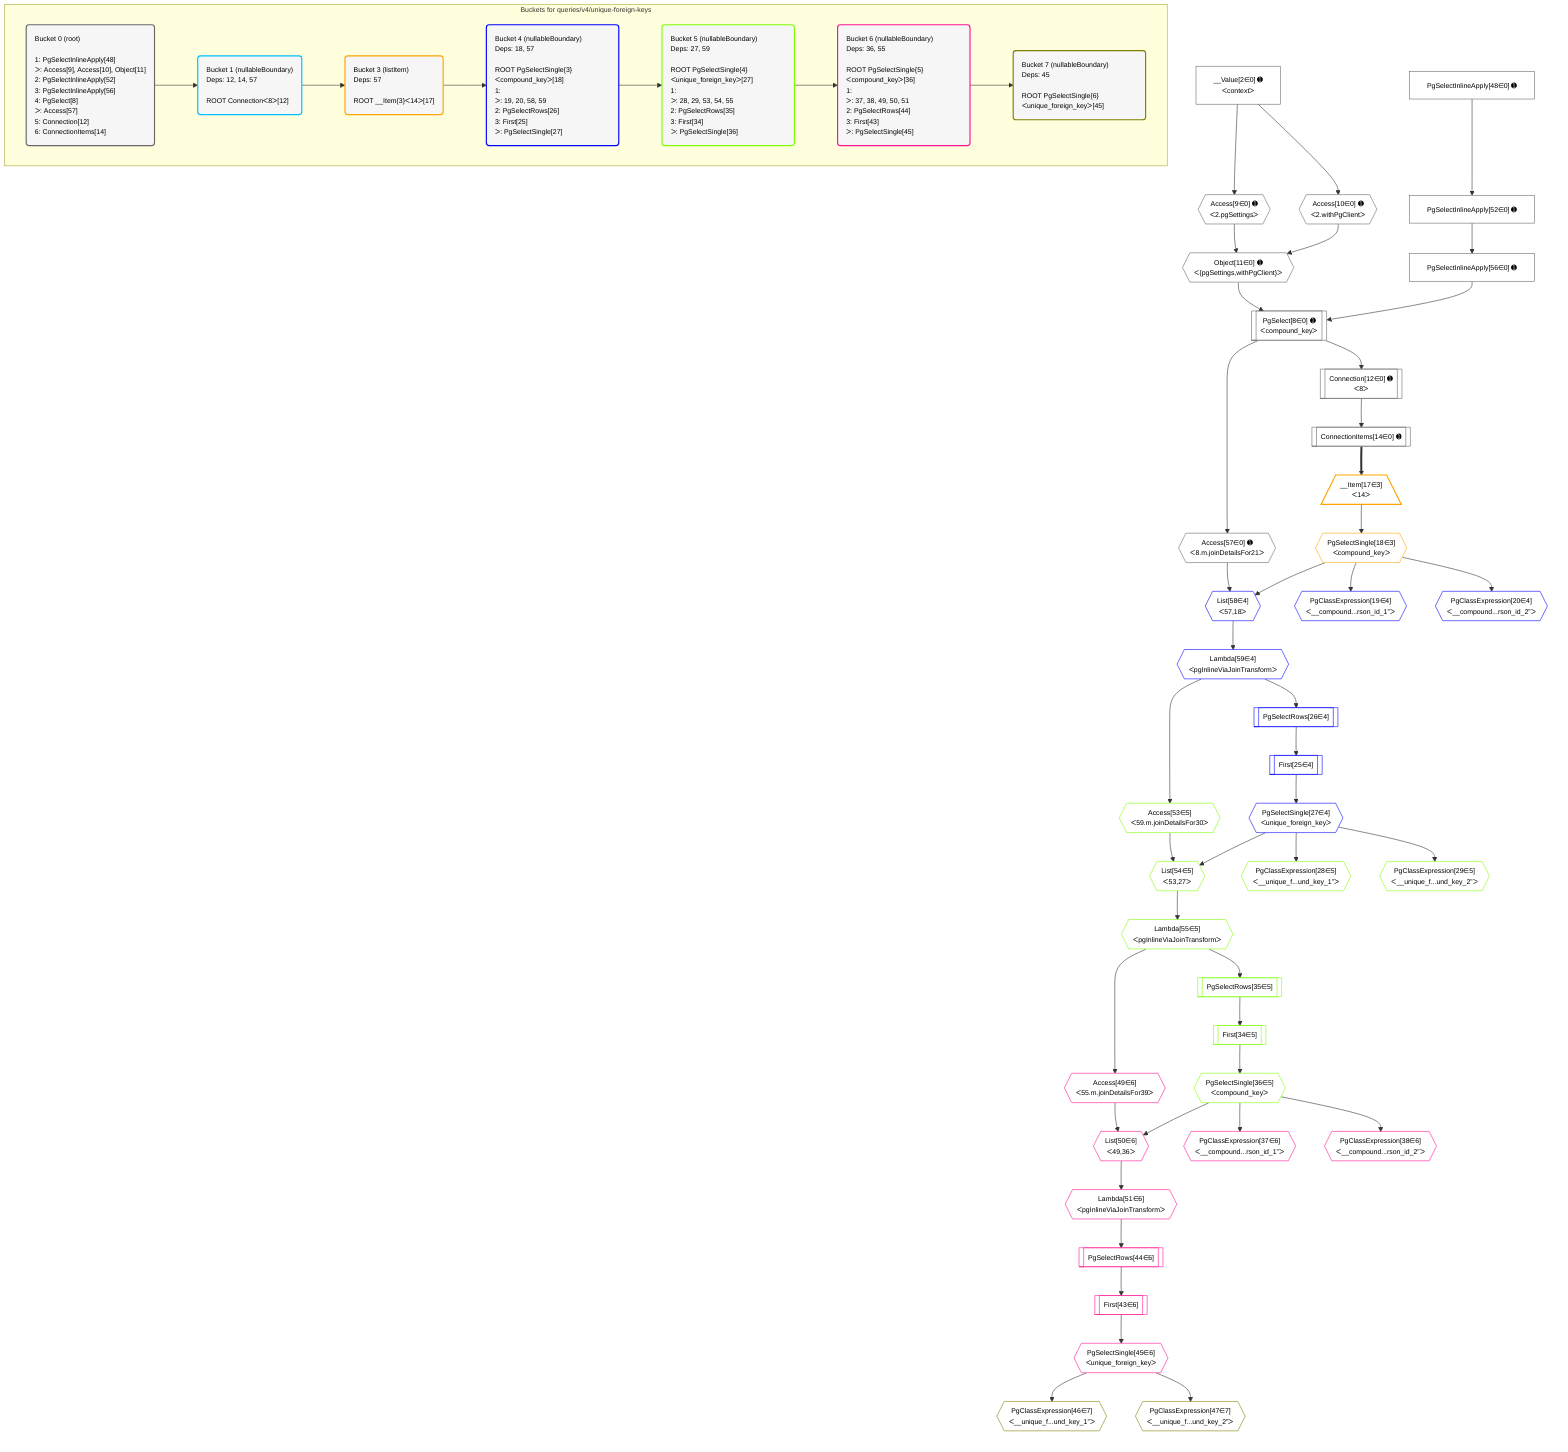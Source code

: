 %%{init: {'themeVariables': { 'fontSize': '12px'}}}%%
graph TD
    classDef path fill:#eee,stroke:#000,color:#000
    classDef plan fill:#fff,stroke-width:1px,color:#000
    classDef itemplan fill:#fff,stroke-width:2px,color:#000
    classDef unbatchedplan fill:#dff,stroke-width:1px,color:#000
    classDef sideeffectplan fill:#fcc,stroke-width:2px,color:#000
    classDef bucket fill:#f6f6f6,color:#000,stroke-width:2px,text-align:left

    subgraph "Buckets for queries/v4/unique-foreign-keys"
    Bucket0("Bucket 0 (root)<br /><br />1: PgSelectInlineApply[48]<br />ᐳ: Access[9], Access[10], Object[11]<br />2: PgSelectInlineApply[52]<br />3: PgSelectInlineApply[56]<br />4: PgSelect[8]<br />ᐳ: Access[57]<br />5: Connection[12]<br />6: ConnectionItems[14]"):::bucket
    Bucket1("Bucket 1 (nullableBoundary)<br />Deps: 12, 14, 57<br /><br />ROOT Connectionᐸ8ᐳ[12]"):::bucket
    Bucket3("Bucket 3 (listItem)<br />Deps: 57<br /><br />ROOT __Item{3}ᐸ14ᐳ[17]"):::bucket
    Bucket4("Bucket 4 (nullableBoundary)<br />Deps: 18, 57<br /><br />ROOT PgSelectSingle{3}ᐸcompound_keyᐳ[18]<br />1: <br />ᐳ: 19, 20, 58, 59<br />2: PgSelectRows[26]<br />3: First[25]<br />ᐳ: PgSelectSingle[27]"):::bucket
    Bucket5("Bucket 5 (nullableBoundary)<br />Deps: 27, 59<br /><br />ROOT PgSelectSingle{4}ᐸunique_foreign_keyᐳ[27]<br />1: <br />ᐳ: 28, 29, 53, 54, 55<br />2: PgSelectRows[35]<br />3: First[34]<br />ᐳ: PgSelectSingle[36]"):::bucket
    Bucket6("Bucket 6 (nullableBoundary)<br />Deps: 36, 55<br /><br />ROOT PgSelectSingle{5}ᐸcompound_keyᐳ[36]<br />1: <br />ᐳ: 37, 38, 49, 50, 51<br />2: PgSelectRows[44]<br />3: First[43]<br />ᐳ: PgSelectSingle[45]"):::bucket
    Bucket7("Bucket 7 (nullableBoundary)<br />Deps: 45<br /><br />ROOT PgSelectSingle{6}ᐸunique_foreign_keyᐳ[45]"):::bucket
    end
    Bucket0 --> Bucket1
    Bucket1 --> Bucket3
    Bucket3 --> Bucket4
    Bucket4 --> Bucket5
    Bucket5 --> Bucket6
    Bucket6 --> Bucket7

    %% plan dependencies
    PgSelect8[["PgSelect[8∈0] ➊<br />ᐸcompound_keyᐳ"]]:::plan
    Object11{{"Object[11∈0] ➊<br />ᐸ{pgSettings,withPgClient}ᐳ"}}:::plan
    PgSelectInlineApply56["PgSelectInlineApply[56∈0] ➊"]:::plan
    Object11 & PgSelectInlineApply56 --> PgSelect8
    Access9{{"Access[9∈0] ➊<br />ᐸ2.pgSettingsᐳ"}}:::plan
    Access10{{"Access[10∈0] ➊<br />ᐸ2.withPgClientᐳ"}}:::plan
    Access9 & Access10 --> Object11
    __Value2["__Value[2∈0] ➊<br />ᐸcontextᐳ"]:::plan
    __Value2 --> Access9
    __Value2 --> Access10
    Connection12[["Connection[12∈0] ➊<br />ᐸ8ᐳ"]]:::plan
    PgSelect8 --> Connection12
    ConnectionItems14[["ConnectionItems[14∈0] ➊"]]:::plan
    Connection12 --> ConnectionItems14
    PgSelectInlineApply52["PgSelectInlineApply[52∈0] ➊"]:::plan
    PgSelectInlineApply48["PgSelectInlineApply[48∈0] ➊"]:::plan
    PgSelectInlineApply48 --> PgSelectInlineApply52
    PgSelectInlineApply52 --> PgSelectInlineApply56
    Access57{{"Access[57∈0] ➊<br />ᐸ8.m.joinDetailsFor21ᐳ"}}:::plan
    PgSelect8 --> Access57
    __Item17[/"__Item[17∈3]<br />ᐸ14ᐳ"\]:::itemplan
    ConnectionItems14 ==> __Item17
    PgSelectSingle18{{"PgSelectSingle[18∈3]<br />ᐸcompound_keyᐳ"}}:::plan
    __Item17 --> PgSelectSingle18
    List58{{"List[58∈4]<br />ᐸ57,18ᐳ"}}:::plan
    Access57 & PgSelectSingle18 --> List58
    PgClassExpression19{{"PgClassExpression[19∈4]<br />ᐸ__compound...rson_id_1”ᐳ"}}:::plan
    PgSelectSingle18 --> PgClassExpression19
    PgClassExpression20{{"PgClassExpression[20∈4]<br />ᐸ__compound...rson_id_2”ᐳ"}}:::plan
    PgSelectSingle18 --> PgClassExpression20
    First25[["First[25∈4]"]]:::plan
    PgSelectRows26[["PgSelectRows[26∈4]"]]:::plan
    PgSelectRows26 --> First25
    Lambda59{{"Lambda[59∈4]<br />ᐸpgInlineViaJoinTransformᐳ"}}:::plan
    Lambda59 --> PgSelectRows26
    PgSelectSingle27{{"PgSelectSingle[27∈4]<br />ᐸunique_foreign_keyᐳ"}}:::plan
    First25 --> PgSelectSingle27
    List58 --> Lambda59
    List54{{"List[54∈5]<br />ᐸ53,27ᐳ"}}:::plan
    Access53{{"Access[53∈5]<br />ᐸ59.m.joinDetailsFor30ᐳ"}}:::plan
    Access53 & PgSelectSingle27 --> List54
    PgClassExpression28{{"PgClassExpression[28∈5]<br />ᐸ__unique_f...und_key_1”ᐳ"}}:::plan
    PgSelectSingle27 --> PgClassExpression28
    PgClassExpression29{{"PgClassExpression[29∈5]<br />ᐸ__unique_f...und_key_2”ᐳ"}}:::plan
    PgSelectSingle27 --> PgClassExpression29
    First34[["First[34∈5]"]]:::plan
    PgSelectRows35[["PgSelectRows[35∈5]"]]:::plan
    PgSelectRows35 --> First34
    Lambda55{{"Lambda[55∈5]<br />ᐸpgInlineViaJoinTransformᐳ"}}:::plan
    Lambda55 --> PgSelectRows35
    PgSelectSingle36{{"PgSelectSingle[36∈5]<br />ᐸcompound_keyᐳ"}}:::plan
    First34 --> PgSelectSingle36
    Lambda59 --> Access53
    List54 --> Lambda55
    List50{{"List[50∈6]<br />ᐸ49,36ᐳ"}}:::plan
    Access49{{"Access[49∈6]<br />ᐸ55.m.joinDetailsFor39ᐳ"}}:::plan
    Access49 & PgSelectSingle36 --> List50
    PgClassExpression37{{"PgClassExpression[37∈6]<br />ᐸ__compound...rson_id_1”ᐳ"}}:::plan
    PgSelectSingle36 --> PgClassExpression37
    PgClassExpression38{{"PgClassExpression[38∈6]<br />ᐸ__compound...rson_id_2”ᐳ"}}:::plan
    PgSelectSingle36 --> PgClassExpression38
    First43[["First[43∈6]"]]:::plan
    PgSelectRows44[["PgSelectRows[44∈6]"]]:::plan
    PgSelectRows44 --> First43
    Lambda51{{"Lambda[51∈6]<br />ᐸpgInlineViaJoinTransformᐳ"}}:::plan
    Lambda51 --> PgSelectRows44
    PgSelectSingle45{{"PgSelectSingle[45∈6]<br />ᐸunique_foreign_keyᐳ"}}:::plan
    First43 --> PgSelectSingle45
    Lambda55 --> Access49
    List50 --> Lambda51
    PgClassExpression46{{"PgClassExpression[46∈7]<br />ᐸ__unique_f...und_key_1”ᐳ"}}:::plan
    PgSelectSingle45 --> PgClassExpression46
    PgClassExpression47{{"PgClassExpression[47∈7]<br />ᐸ__unique_f...und_key_2”ᐳ"}}:::plan
    PgSelectSingle45 --> PgClassExpression47

    %% define steps
    classDef bucket0 stroke:#696969
    class Bucket0,__Value2,PgSelect8,Access9,Access10,Object11,Connection12,ConnectionItems14,PgSelectInlineApply48,PgSelectInlineApply52,PgSelectInlineApply56,Access57 bucket0
    classDef bucket1 stroke:#00bfff
    class Bucket1 bucket1
    classDef bucket3 stroke:#ffa500
    class Bucket3,__Item17,PgSelectSingle18 bucket3
    classDef bucket4 stroke:#0000ff
    class Bucket4,PgClassExpression19,PgClassExpression20,First25,PgSelectRows26,PgSelectSingle27,List58,Lambda59 bucket4
    classDef bucket5 stroke:#7fff00
    class Bucket5,PgClassExpression28,PgClassExpression29,First34,PgSelectRows35,PgSelectSingle36,Access53,List54,Lambda55 bucket5
    classDef bucket6 stroke:#ff1493
    class Bucket6,PgClassExpression37,PgClassExpression38,First43,PgSelectRows44,PgSelectSingle45,Access49,List50,Lambda51 bucket6
    classDef bucket7 stroke:#808000
    class Bucket7,PgClassExpression46,PgClassExpression47 bucket7